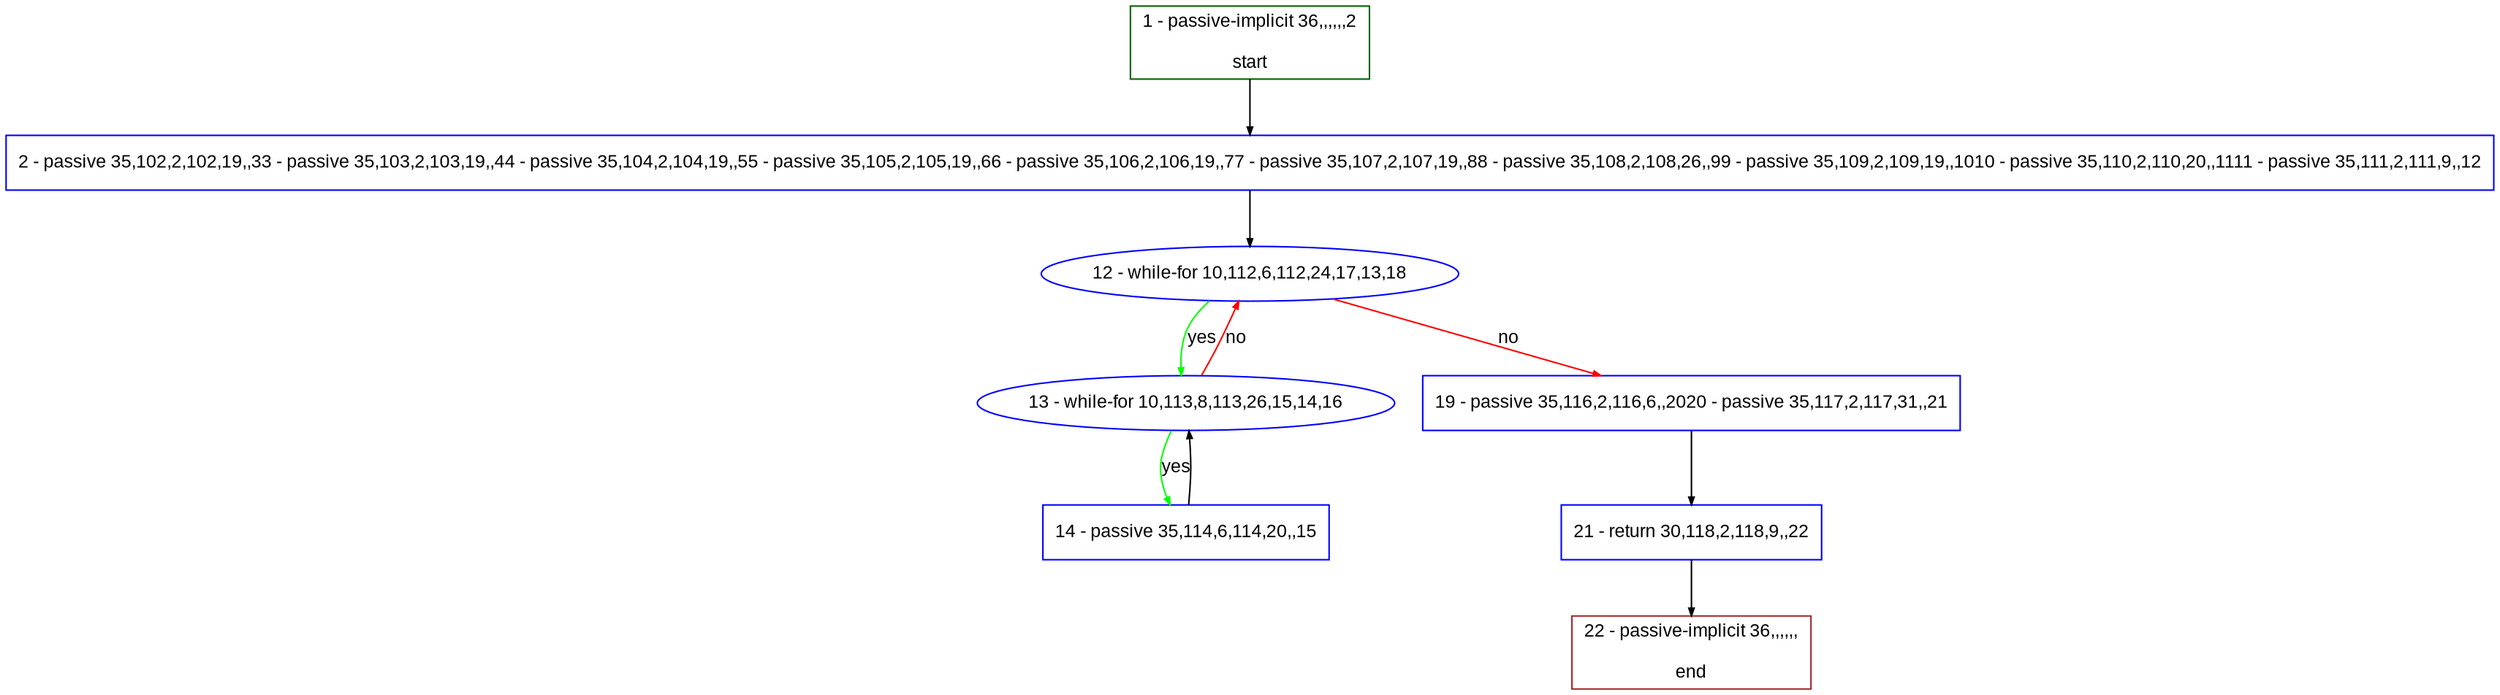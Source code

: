 digraph "" {
  graph [pack="true", label="", fontsize="12", packmode="clust", fontname="Arial", fillcolor="#FFFFCC", bgcolor="white", style="rounded,filled", compound="true"];
  node [node_initialized="no", label="", color="grey", fontsize="12", fillcolor="white", fontname="Arial", style="filled", shape="rectangle", compound="true", fixedsize="false"];
  edge [fontcolor="black", arrowhead="normal", arrowtail="none", arrowsize="0.5", ltail="", label="", color="black", fontsize="12", lhead="", fontname="Arial", dir="forward", compound="true"];
  __N1 [label="2 - passive 35,102,2,102,19,,33 - passive 35,103,2,103,19,,44 - passive 35,104,2,104,19,,55 - passive 35,105,2,105,19,,66 - passive 35,106,2,106,19,,77 - passive 35,107,2,107,19,,88 - passive 35,108,2,108,26,,99 - passive 35,109,2,109,19,,1010 - passive 35,110,2,110,20,,1111 - passive 35,111,2,111,9,,12", color="#0000ff", fillcolor="#ffffff", style="filled", shape="box"];
  __N2 [label="1 - passive-implicit 36,,,,,,2\n\nstart", color="#006400", fillcolor="#ffffff", style="filled", shape="box"];
  __N3 [label="12 - while-for 10,112,6,112,24,17,13,18", color="#0000ff", fillcolor="#ffffff", style="filled", shape="oval"];
  __N4 [label="13 - while-for 10,113,8,113,26,15,14,16", color="#0000ff", fillcolor="#ffffff", style="filled", shape="oval"];
  __N5 [label="19 - passive 35,116,2,116,6,,2020 - passive 35,117,2,117,31,,21", color="#0000ff", fillcolor="#ffffff", style="filled", shape="box"];
  __N6 [label="14 - passive 35,114,6,114,20,,15", color="#0000ff", fillcolor="#ffffff", style="filled", shape="box"];
  __N7 [label="21 - return 30,118,2,118,9,,22", color="#0000ff", fillcolor="#ffffff", style="filled", shape="box"];
  __N8 [label="22 - passive-implicit 36,,,,,,\n\nend", color="#a52a2a", fillcolor="#ffffff", style="filled", shape="box"];
  __N2 -> __N1 [arrowhead="normal", arrowtail="none", color="#000000", label="", dir="forward"];
  __N1 -> __N3 [arrowhead="normal", arrowtail="none", color="#000000", label="", dir="forward"];
  __N3 -> __N4 [arrowhead="normal", arrowtail="none", color="#00ff00", label="yes", dir="forward"];
  __N4 -> __N3 [arrowhead="normal", arrowtail="none", color="#ff0000", label="no", dir="forward"];
  __N3 -> __N5 [arrowhead="normal", arrowtail="none", color="#ff0000", label="no", dir="forward"];
  __N4 -> __N6 [arrowhead="normal", arrowtail="none", color="#00ff00", label="yes", dir="forward"];
  __N6 -> __N4 [arrowhead="normal", arrowtail="none", color="#000000", label="", dir="forward"];
  __N5 -> __N7 [arrowhead="normal", arrowtail="none", color="#000000", label="", dir="forward"];
  __N7 -> __N8 [arrowhead="normal", arrowtail="none", color="#000000", label="", dir="forward"];
}
